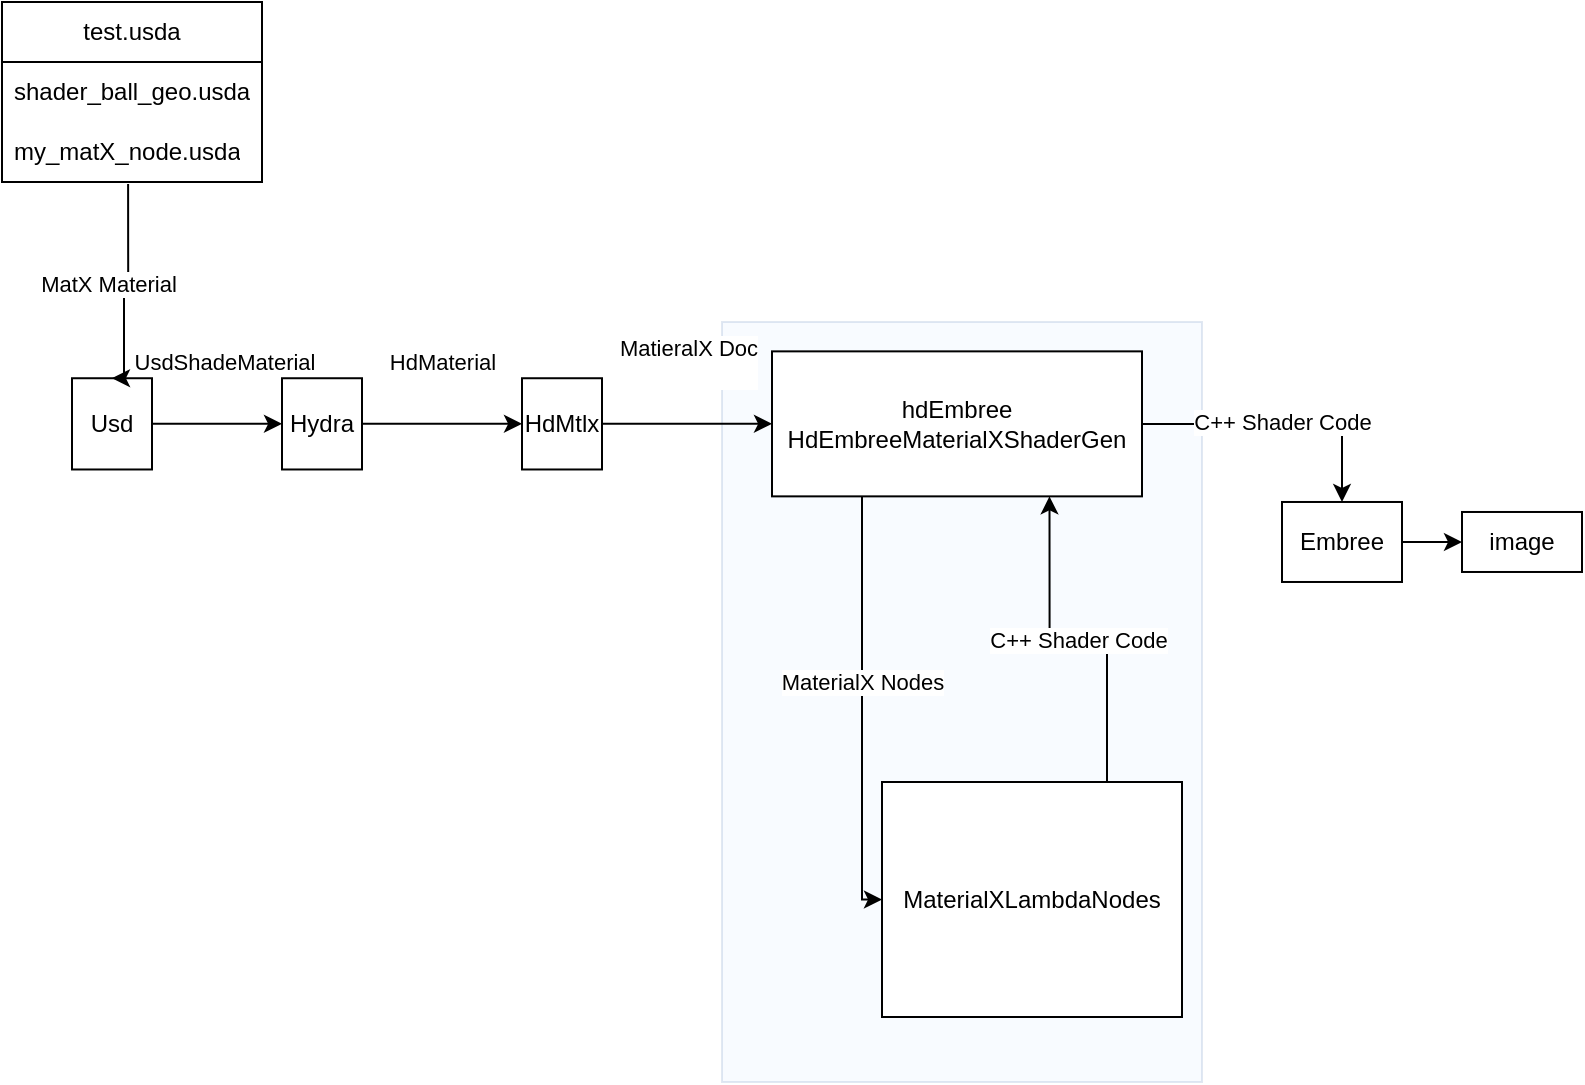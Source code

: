 <mxfile version="24.7.6">
  <diagram name="Page-1" id="C2xFIlRcqiC9BVBFQIF2">
    <mxGraphModel dx="1026" dy="724" grid="1" gridSize="10" guides="1" tooltips="1" connect="1" arrows="1" fold="1" page="1" pageScale="1" pageWidth="850" pageHeight="1100" math="0" shadow="0">
      <root>
        <mxCell id="0" />
        <mxCell id="1" parent="0" />
        <mxCell id="7t362bYIM3eSPOvkfjZ2-15" value="" style="rounded=0;whiteSpace=wrap;html=1;opacity=20;fillColor=#dae8fc;strokeColor=#6c8ebf;" vertex="1" parent="1">
          <mxGeometry x="400" y="600" width="240" height="380" as="geometry" />
        </mxCell>
        <mxCell id="7t362bYIM3eSPOvkfjZ2-18" value="MatieralX Doc&lt;div&gt;&lt;br&gt;&lt;/div&gt;" style="edgeStyle=orthogonalEdgeStyle;rounded=0;orthogonalLoop=1;jettySize=auto;html=1;entryX=0;entryY=0.5;entryDx=0;entryDy=0;" edge="1" parent="1" source="7t362bYIM3eSPOvkfjZ2-44" target="7t362bYIM3eSPOvkfjZ2-14">
          <mxGeometry y="31" relative="1" as="geometry">
            <mxPoint as="offset" />
          </mxGeometry>
        </mxCell>
        <mxCell id="7t362bYIM3eSPOvkfjZ2-13" value="Usd" style="rounded=0;whiteSpace=wrap;html=1;" vertex="1" parent="1">
          <mxGeometry x="75" y="628.12" width="40" height="45.62" as="geometry" />
        </mxCell>
        <mxCell id="7t362bYIM3eSPOvkfjZ2-21" value="" style="edgeStyle=orthogonalEdgeStyle;rounded=0;orthogonalLoop=1;jettySize=auto;html=1;" edge="1" parent="1" source="7t362bYIM3eSPOvkfjZ2-14" target="7t362bYIM3eSPOvkfjZ2-20">
          <mxGeometry relative="1" as="geometry" />
        </mxCell>
        <mxCell id="7t362bYIM3eSPOvkfjZ2-24" value="C++ Shader Code" style="edgeLabel;html=1;align=center;verticalAlign=middle;resizable=0;points=[];" vertex="1" connectable="0" parent="7t362bYIM3eSPOvkfjZ2-21">
          <mxGeometry x="0.009" y="1" relative="1" as="geometry">
            <mxPoint as="offset" />
          </mxGeometry>
        </mxCell>
        <mxCell id="7t362bYIM3eSPOvkfjZ2-26" value="" style="edgeStyle=orthogonalEdgeStyle;rounded=0;orthogonalLoop=1;jettySize=auto;html=1;" edge="1" parent="1" source="7t362bYIM3eSPOvkfjZ2-14" target="7t362bYIM3eSPOvkfjZ2-25">
          <mxGeometry relative="1" as="geometry">
            <Array as="points">
              <mxPoint x="470" y="820" />
              <mxPoint x="470" y="820" />
            </Array>
          </mxGeometry>
        </mxCell>
        <mxCell id="7t362bYIM3eSPOvkfjZ2-28" value="MaterialX Nodes" style="edgeLabel;html=1;align=center;verticalAlign=middle;resizable=0;points=[];" vertex="1" connectable="0" parent="7t362bYIM3eSPOvkfjZ2-26">
          <mxGeometry x="-0.12" relative="1" as="geometry">
            <mxPoint as="offset" />
          </mxGeometry>
        </mxCell>
        <mxCell id="7t362bYIM3eSPOvkfjZ2-14" value="hdEmbree HdEmbreeMaterialXShaderGen" style="rounded=0;whiteSpace=wrap;html=1;" vertex="1" parent="1">
          <mxGeometry x="425" y="614.68" width="185" height="72.5" as="geometry" />
        </mxCell>
        <mxCell id="7t362bYIM3eSPOvkfjZ2-17" value="" style="edgeStyle=orthogonalEdgeStyle;rounded=0;orthogonalLoop=1;jettySize=auto;html=1;exitX=0.485;exitY=1.033;exitDx=0;exitDy=0;exitPerimeter=0;entryX=0.5;entryY=0;entryDx=0;entryDy=0;" edge="1" parent="1" source="7t362bYIM3eSPOvkfjZ2-36" target="7t362bYIM3eSPOvkfjZ2-13">
          <mxGeometry relative="1" as="geometry">
            <mxPoint x="144" y="505.01" as="sourcePoint" />
            <mxPoint x="100" y="610" as="targetPoint" />
            <Array as="points">
              <mxPoint x="93" y="580" />
              <mxPoint x="101" y="580" />
              <mxPoint x="101" y="620" />
            </Array>
          </mxGeometry>
        </mxCell>
        <mxCell id="7t362bYIM3eSPOvkfjZ2-37" value="MatX Material" style="edgeLabel;html=1;align=center;verticalAlign=middle;resizable=0;points=[];" vertex="1" connectable="0" parent="7t362bYIM3eSPOvkfjZ2-17">
          <mxGeometry x="-0.028" y="-1" relative="1" as="geometry">
            <mxPoint as="offset" />
          </mxGeometry>
        </mxCell>
        <mxCell id="7t362bYIM3eSPOvkfjZ2-23" value="" style="edgeStyle=orthogonalEdgeStyle;rounded=0;orthogonalLoop=1;jettySize=auto;html=1;" edge="1" parent="1" source="7t362bYIM3eSPOvkfjZ2-20" target="7t362bYIM3eSPOvkfjZ2-22">
          <mxGeometry relative="1" as="geometry" />
        </mxCell>
        <mxCell id="7t362bYIM3eSPOvkfjZ2-20" value="Embree" style="whiteSpace=wrap;html=1;rounded=0;" vertex="1" parent="1">
          <mxGeometry x="680" y="689.99" width="60" height="40" as="geometry" />
        </mxCell>
        <mxCell id="7t362bYIM3eSPOvkfjZ2-22" value="image" style="whiteSpace=wrap;html=1;rounded=0;" vertex="1" parent="1">
          <mxGeometry x="770" y="694.99" width="60" height="30" as="geometry" />
        </mxCell>
        <mxCell id="7t362bYIM3eSPOvkfjZ2-27" value="C++ Shader Code" style="edgeStyle=orthogonalEdgeStyle;rounded=0;orthogonalLoop=1;jettySize=auto;html=1;exitX=0.75;exitY=0;exitDx=0;exitDy=0;entryX=0.75;entryY=1;entryDx=0;entryDy=0;" edge="1" parent="1" source="7t362bYIM3eSPOvkfjZ2-25" target="7t362bYIM3eSPOvkfjZ2-14">
          <mxGeometry relative="1" as="geometry" />
        </mxCell>
        <mxCell id="7t362bYIM3eSPOvkfjZ2-25" value="MaterialXLambdaNodes" style="rounded=0;whiteSpace=wrap;html=1;" vertex="1" parent="1">
          <mxGeometry x="480" y="830" width="150" height="117.5" as="geometry" />
        </mxCell>
        <mxCell id="7t362bYIM3eSPOvkfjZ2-34" value="test.usda" style="swimlane;fontStyle=0;childLayout=stackLayout;horizontal=1;startSize=30;horizontalStack=0;resizeParent=1;resizeParentMax=0;resizeLast=0;collapsible=1;marginBottom=0;whiteSpace=wrap;html=1;" vertex="1" parent="1">
          <mxGeometry x="40" y="440" width="130" height="90" as="geometry" />
        </mxCell>
        <mxCell id="7t362bYIM3eSPOvkfjZ2-35" value="shader_ball_geo.usda" style="text;strokeColor=none;fillColor=none;align=left;verticalAlign=middle;spacingLeft=4;spacingRight=4;overflow=hidden;points=[[0,0.5],[1,0.5]];portConstraint=eastwest;rotatable=0;whiteSpace=wrap;html=1;" vertex="1" parent="7t362bYIM3eSPOvkfjZ2-34">
          <mxGeometry y="30" width="130" height="30" as="geometry" />
        </mxCell>
        <mxCell id="7t362bYIM3eSPOvkfjZ2-36" value="my_matX_node.usda" style="text;strokeColor=none;fillColor=none;align=left;verticalAlign=middle;spacingLeft=4;spacingRight=4;overflow=hidden;points=[[0,0.5],[1,0.5]];portConstraint=eastwest;rotatable=0;whiteSpace=wrap;html=1;" vertex="1" parent="7t362bYIM3eSPOvkfjZ2-34">
          <mxGeometry y="60" width="130" height="30" as="geometry" />
        </mxCell>
        <mxCell id="7t362bYIM3eSPOvkfjZ2-40" value="" style="edgeStyle=orthogonalEdgeStyle;rounded=0;orthogonalLoop=1;jettySize=auto;html=1;entryX=0;entryY=0.5;entryDx=0;entryDy=0;" edge="1" parent="1" source="7t362bYIM3eSPOvkfjZ2-13" target="7t362bYIM3eSPOvkfjZ2-39">
          <mxGeometry relative="1" as="geometry">
            <mxPoint x="115" y="651" as="sourcePoint" />
            <mxPoint x="420" y="710" as="targetPoint" />
          </mxGeometry>
        </mxCell>
        <mxCell id="7t362bYIM3eSPOvkfjZ2-41" value="UsdShadeMaterial" style="edgeLabel;html=1;align=center;verticalAlign=middle;resizable=0;points=[];" vertex="1" connectable="0" parent="7t362bYIM3eSPOvkfjZ2-40">
          <mxGeometry x="-0.219" y="-1" relative="1" as="geometry">
            <mxPoint x="10" y="-32" as="offset" />
          </mxGeometry>
        </mxCell>
        <mxCell id="7t362bYIM3eSPOvkfjZ2-39" value="Hydra" style="rounded=0;whiteSpace=wrap;html=1;" vertex="1" parent="1">
          <mxGeometry x="180" y="628.12" width="40" height="45.62" as="geometry" />
        </mxCell>
        <mxCell id="7t362bYIM3eSPOvkfjZ2-45" value="" style="edgeStyle=orthogonalEdgeStyle;rounded=0;orthogonalLoop=1;jettySize=auto;html=1;entryX=0;entryY=0.5;entryDx=0;entryDy=0;" edge="1" parent="1" source="7t362bYIM3eSPOvkfjZ2-39" target="7t362bYIM3eSPOvkfjZ2-44">
          <mxGeometry relative="1" as="geometry">
            <mxPoint x="220" y="651" as="sourcePoint" />
            <mxPoint x="410" y="651" as="targetPoint" />
          </mxGeometry>
        </mxCell>
        <mxCell id="7t362bYIM3eSPOvkfjZ2-46" value="HdMaterial" style="edgeLabel;html=1;align=center;verticalAlign=middle;resizable=0;points=[];" vertex="1" connectable="0" parent="7t362bYIM3eSPOvkfjZ2-45">
          <mxGeometry x="-0.498" y="-1" relative="1" as="geometry">
            <mxPoint x="20" y="-32" as="offset" />
          </mxGeometry>
        </mxCell>
        <mxCell id="7t362bYIM3eSPOvkfjZ2-44" value="HdMtlx" style="rounded=0;whiteSpace=wrap;html=1;" vertex="1" parent="1">
          <mxGeometry x="300" y="628.12" width="40" height="45.62" as="geometry" />
        </mxCell>
      </root>
    </mxGraphModel>
  </diagram>
</mxfile>

